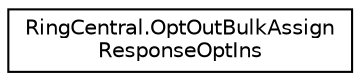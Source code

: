 digraph "Graphical Class Hierarchy"
{
 // LATEX_PDF_SIZE
  edge [fontname="Helvetica",fontsize="10",labelfontname="Helvetica",labelfontsize="10"];
  node [fontname="Helvetica",fontsize="10",shape=record];
  rankdir="LR";
  Node0 [label="RingCentral.OptOutBulkAssign\lResponseOptIns",height=0.2,width=0.4,color="black", fillcolor="white", style="filled",URL="$classRingCentral_1_1OptOutBulkAssignResponseOptIns.html",tooltip=" "];
}
